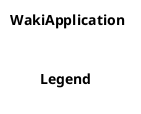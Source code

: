@startuml
set separator none
title WakiApplication

top to bottom direction

!include <C4/C4>
!include <C4/C4_Context>


SHOW_LEGEND(true)
@enduml